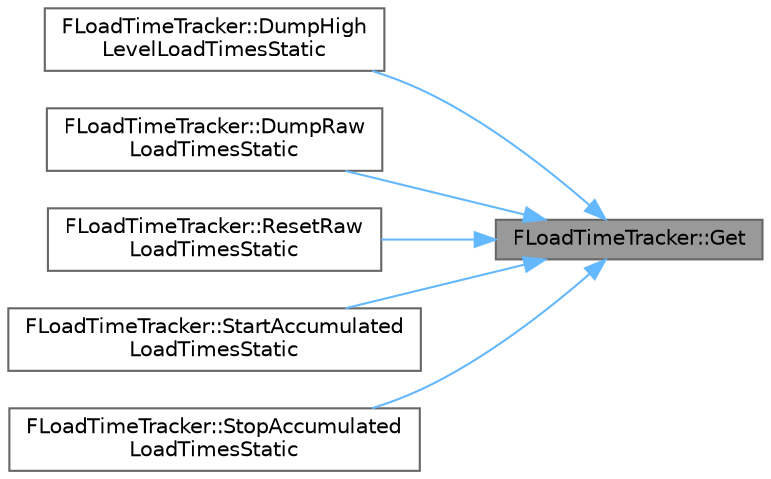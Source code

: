 digraph "FLoadTimeTracker::Get"
{
 // INTERACTIVE_SVG=YES
 // LATEX_PDF_SIZE
  bgcolor="transparent";
  edge [fontname=Helvetica,fontsize=10,labelfontname=Helvetica,labelfontsize=10];
  node [fontname=Helvetica,fontsize=10,shape=box,height=0.2,width=0.4];
  rankdir="RL";
  Node1 [id="Node000001",label="FLoadTimeTracker::Get",height=0.2,width=0.4,color="gray40", fillcolor="grey60", style="filled", fontcolor="black",tooltip=" "];
  Node1 -> Node2 [id="edge1_Node000001_Node000002",dir="back",color="steelblue1",style="solid",tooltip=" "];
  Node2 [id="Node000002",label="FLoadTimeTracker::DumpHigh\lLevelLoadTimesStatic",height=0.2,width=0.4,color="grey40", fillcolor="white", style="filled",URL="$d5/d6d/classFLoadTimeTracker.html#a9fb094d0d095f50db48e91c2fa34ec21",tooltip=" "];
  Node1 -> Node3 [id="edge2_Node000001_Node000003",dir="back",color="steelblue1",style="solid",tooltip=" "];
  Node3 [id="Node000003",label="FLoadTimeTracker::DumpRaw\lLoadTimesStatic",height=0.2,width=0.4,color="grey40", fillcolor="white", style="filled",URL="$d5/d6d/classFLoadTimeTracker.html#a33e8ee6203288a6dcfef98145b3a26eb",tooltip=" "];
  Node1 -> Node4 [id="edge3_Node000001_Node000004",dir="back",color="steelblue1",style="solid",tooltip=" "];
  Node4 [id="Node000004",label="FLoadTimeTracker::ResetRaw\lLoadTimesStatic",height=0.2,width=0.4,color="grey40", fillcolor="white", style="filled",URL="$d5/d6d/classFLoadTimeTracker.html#a772c4241cc1af5c2c05d6cd296af3f3a",tooltip=" "];
  Node1 -> Node5 [id="edge4_Node000001_Node000005",dir="back",color="steelblue1",style="solid",tooltip=" "];
  Node5 [id="Node000005",label="FLoadTimeTracker::StartAccumulated\lLoadTimesStatic",height=0.2,width=0.4,color="grey40", fillcolor="white", style="filled",URL="$d5/d6d/classFLoadTimeTracker.html#a2261d62b2d647e095b1989dfd79dd84b",tooltip=" "];
  Node1 -> Node6 [id="edge5_Node000001_Node000006",dir="back",color="steelblue1",style="solid",tooltip=" "];
  Node6 [id="Node000006",label="FLoadTimeTracker::StopAccumulated\lLoadTimesStatic",height=0.2,width=0.4,color="grey40", fillcolor="white", style="filled",URL="$d5/d6d/classFLoadTimeTracker.html#a2fb3a0a3dc7ae4d8d77dd0a193146b9b",tooltip=" "];
}

